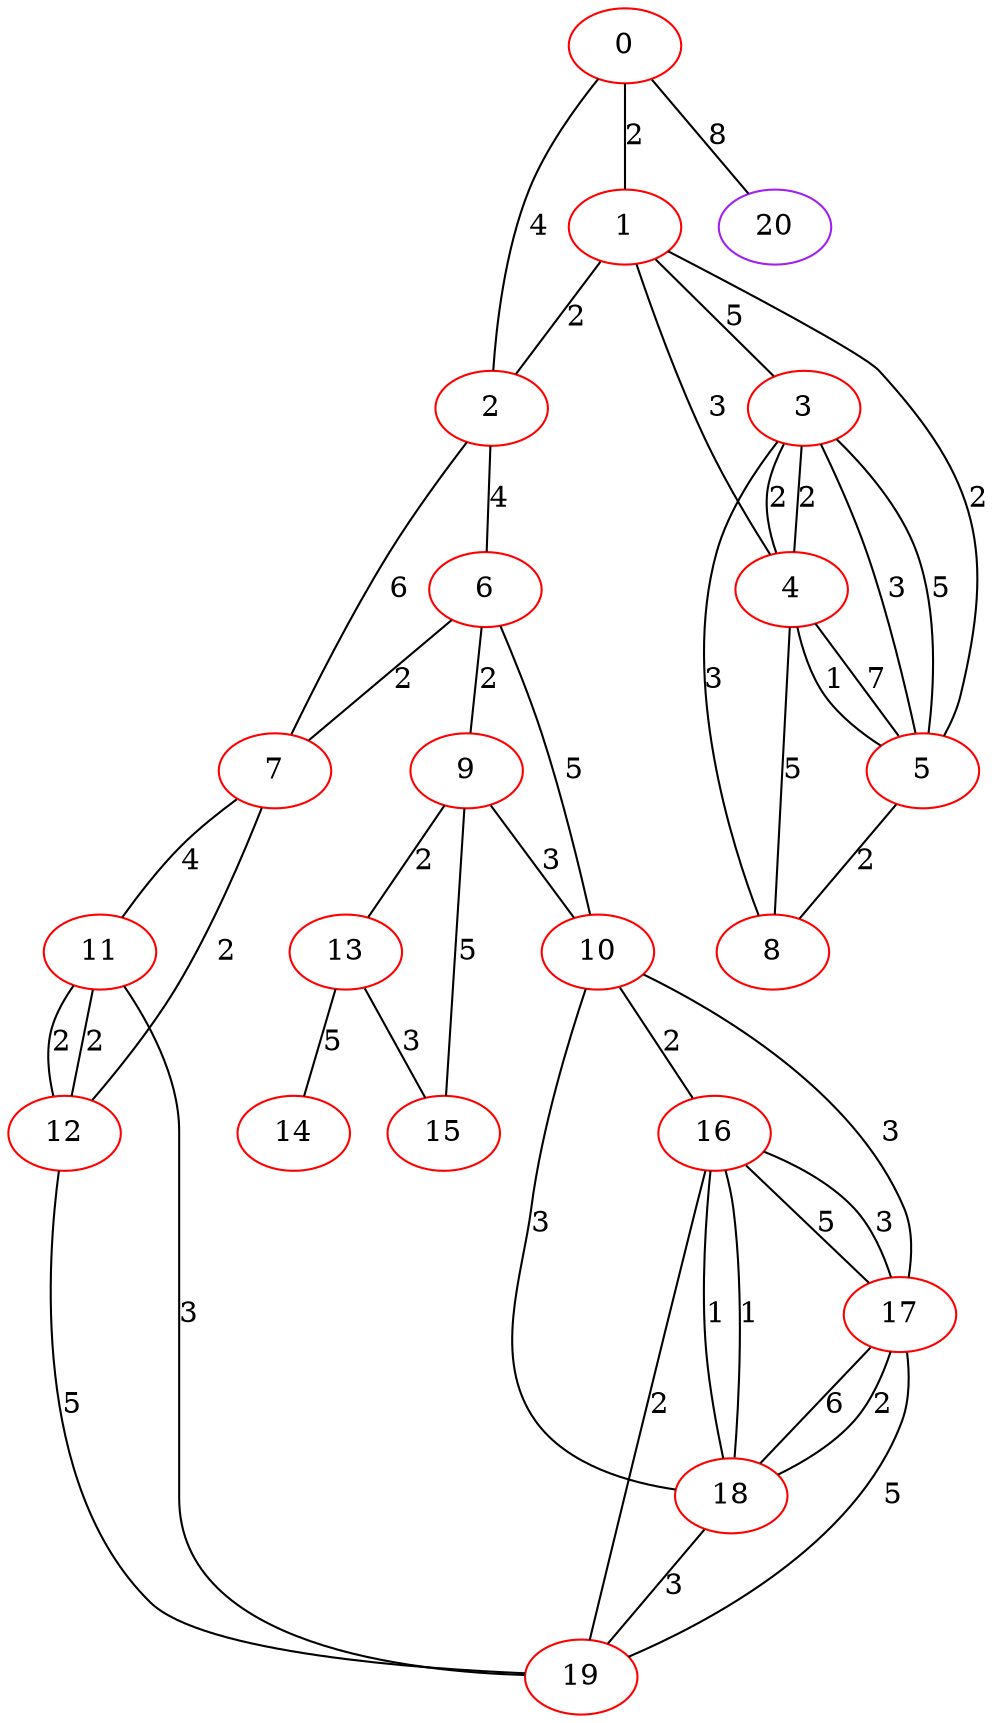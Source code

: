 graph "" {
0 [color=red, weight=1];
1 [color=red, weight=1];
2 [color=red, weight=1];
3 [color=red, weight=1];
4 [color=red, weight=1];
5 [color=red, weight=1];
6 [color=red, weight=1];
7 [color=red, weight=1];
8 [color=red, weight=1];
9 [color=red, weight=1];
10 [color=red, weight=1];
11 [color=red, weight=1];
12 [color=red, weight=1];
13 [color=red, weight=1];
14 [color=red, weight=1];
15 [color=red, weight=1];
16 [color=red, weight=1];
17 [color=red, weight=1];
18 [color=red, weight=1];
19 [color=red, weight=1];
20 [color=purple, weight=4];
0 -- 1  [key=0, label=2];
0 -- 2  [key=0, label=4];
0 -- 20  [key=0, label=8];
1 -- 2  [key=0, label=2];
1 -- 3  [key=0, label=5];
1 -- 4  [key=0, label=3];
1 -- 5  [key=0, label=2];
2 -- 6  [key=0, label=4];
2 -- 7  [key=0, label=6];
3 -- 8  [key=0, label=3];
3 -- 4  [key=0, label=2];
3 -- 4  [key=1, label=2];
3 -- 5  [key=0, label=3];
3 -- 5  [key=1, label=5];
4 -- 8  [key=0, label=5];
4 -- 5  [key=0, label=1];
4 -- 5  [key=1, label=7];
5 -- 8  [key=0, label=2];
6 -- 9  [key=0, label=2];
6 -- 10  [key=0, label=5];
6 -- 7  [key=0, label=2];
7 -- 11  [key=0, label=4];
7 -- 12  [key=0, label=2];
9 -- 10  [key=0, label=3];
9 -- 13  [key=0, label=2];
9 -- 15  [key=0, label=5];
10 -- 16  [key=0, label=2];
10 -- 18  [key=0, label=3];
10 -- 17  [key=0, label=3];
11 -- 19  [key=0, label=3];
11 -- 12  [key=0, label=2];
11 -- 12  [key=1, label=2];
12 -- 19  [key=0, label=5];
13 -- 14  [key=0, label=5];
13 -- 15  [key=0, label=3];
16 -- 17  [key=0, label=3];
16 -- 17  [key=1, label=5];
16 -- 18  [key=0, label=1];
16 -- 18  [key=1, label=1];
16 -- 19  [key=0, label=2];
17 -- 18  [key=0, label=2];
17 -- 18  [key=1, label=6];
17 -- 19  [key=0, label=5];
18 -- 19  [key=0, label=3];
}
